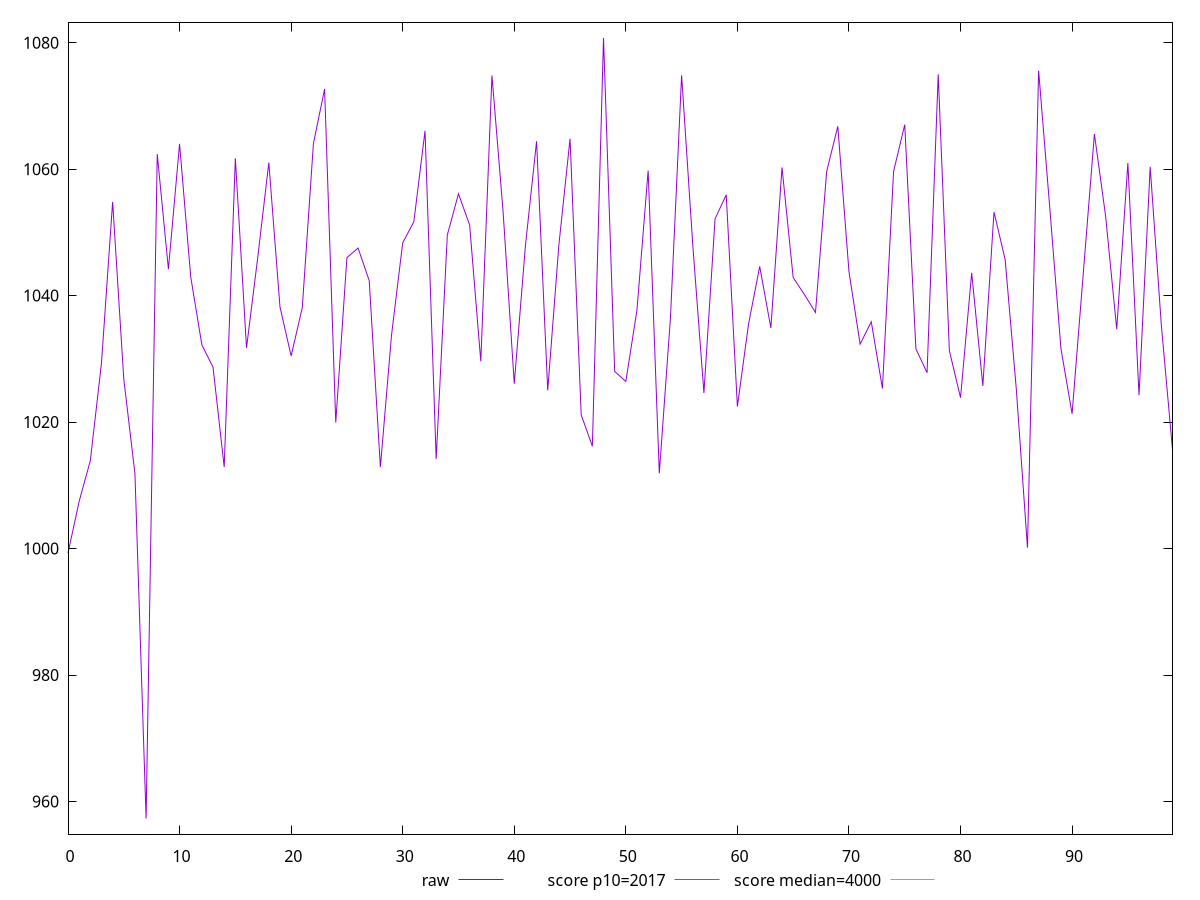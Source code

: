 reset

$raw <<EOF
0 999.2840000000007
1 1007.4720000000008
2 1013.8880000000008
3 1029.328
4 1054.808000000001
5 1026.8039999999996
6 1011.848
7 957.3080000000004
8 1062.3800000000003
9 1044.1839999999997
10 1064.0000000000005
11 1042.9600000000003
12 1032.2000000000005
13 1028.6759999999995
14 1012.8880000000004
15 1061.7159999999997
16 1031.7200000000003
17 1045.9360000000004
18 1061.024000000001
19 1038.208
20 1030.4599999999991
21 1038.1000000000013
22 1064.0760000000007
23 1072.664000000001
24 1019.9280000000003
25 1046.008
26 1047.519999999999
27 1042.3680000000004
28 1012.8920000000004
29 1033.7799999999997
30 1048.3360000000007
31 1051.692
32 1066.048000000001
33 1014.156000000001
34 1049.5920000000003
35 1056.0960000000005
36 1051.1519999999998
37 1029.6
38 1074.8200000000006
39 1053.232
40 1026.0720000000008
41 1047.8759999999995
42 1064.4160000000004
43 1025.0120000000002
44 1048.0279999999993
45 1064.8079999999995
46 1021.1360000000002
47 1016.1839999999993
48 1080.752
49 1028.0079999999996
50 1026.4280000000003
51 1037.7239999999995
52 1059.7720000000008
53 1011.9000000000003
54 1036.4879999999998
55 1074.8399999999995
56 1048.0200000000002
57 1024.608
58 1052.1520000000003
59 1055.932
60 1022.4600000000006
61 1035.5200000000007
62 1044.6039999999998
63 1034.888000000001
64 1060.2679999999998
65 1042.8560000000002
66 1040.1840000000009
67 1037.3400000000001
68 1059.612
69 1066.7679999999991
70 1043.8079999999993
71 1032.3280000000002
72 1035.8640000000003
73 1025.3119999999994
74 1059.640000000001
75 1067.0360000000003
76 1031.5880000000009
77 1027.8
78 1074.9959999999994
79 1031.2840000000003
80 1023.8600000000001
81 1043.596000000001
82 1025.7240000000002
83 1053.2079999999999
84 1045.712
85 1025.2120000000004
86 1000.1399999999994
87 1075.5720000000003
88 1053.8839999999989
89 1031.6359999999997
90 1021.3119999999998
91 1043.4640000000004
92 1065.5520000000008
93 1052.6439999999996
94 1034.6880000000003
95 1060.9639999999997
96 1024.228000000001
97 1060.3600000000006
98 1035.3200000000004
99 1015.6360000000003
EOF

set key outside below
set xrange [0:99]
set yrange [954.8391200000004:1083.2208799999999]
set trange [954.8391200000004:1083.2208799999999]
set terminal svg size 640, 500 enhanced background rgb 'white'
set output "reports/report_00033_2021-03-01T14-23-16.841Z/mainthread-work-breakdown/samples/astro-inner/raw/values.svg"

plot $raw title "raw" with line, \
     2017 title "score p10=2017", \
     4000 title "score median=4000"

reset
